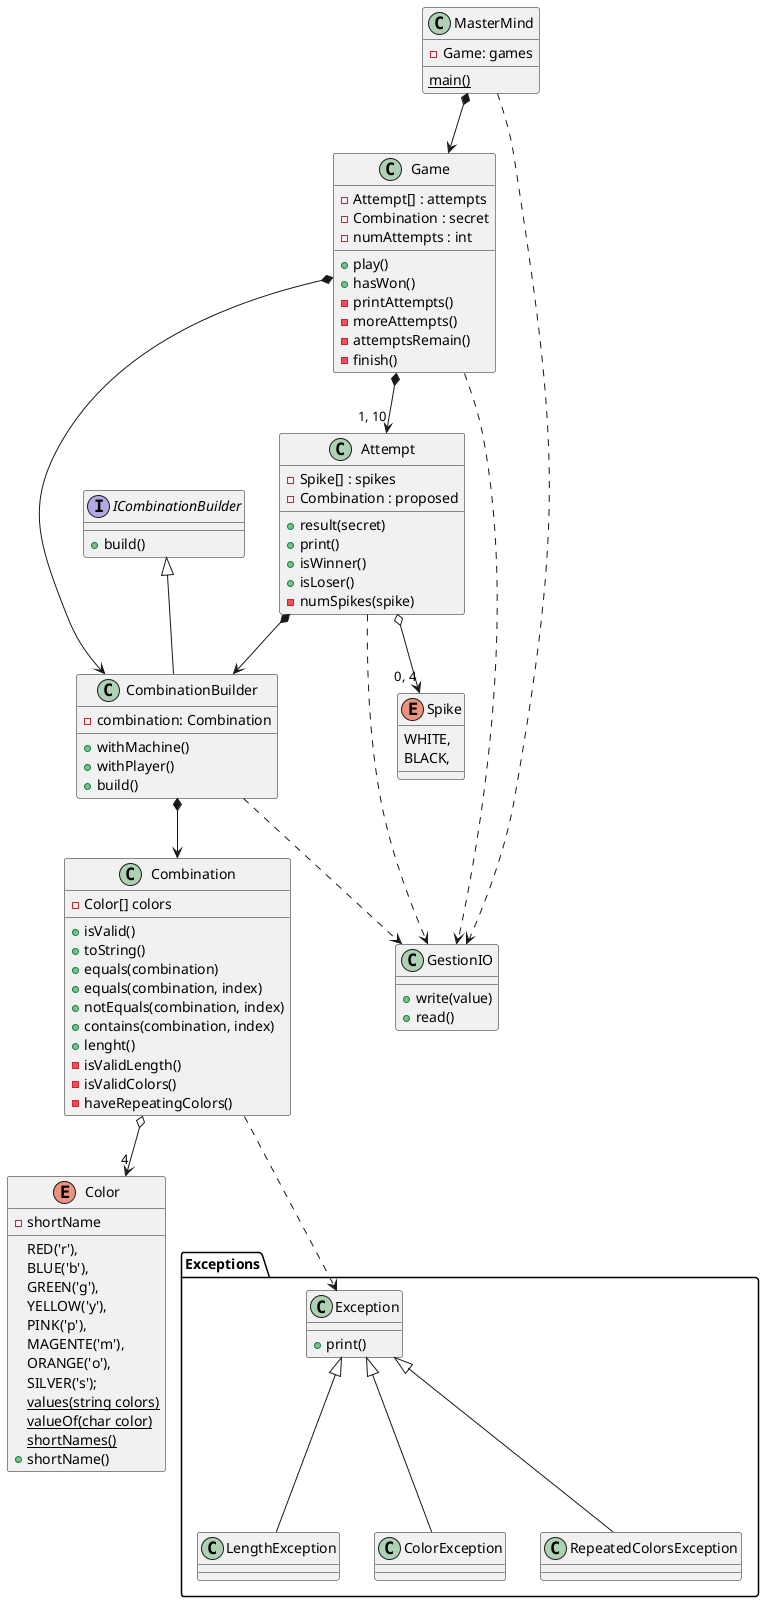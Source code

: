 @startuml

class MasterMind{
    - Game: games
    {static} main()
}

class Game {
    - Attempt[] : attempts
    - Combination : secret
    - numAttempts : int
    + play()
    + hasWon()
    - printAttempts()
    - moreAttempts()
    - attemptsRemain()
    - finish()
}

class Attempt {
    - Spike[] : spikes
    - Combination : proposed
    + result(secret)
    + print()
    + isWinner()
    + isLoser()
    - numSpikes(spike)
}

interface ICombinationBuilder {
    + build()
}

class CombinationBuilder {
    - combination: Combination
    + withMachine()
    + withPlayer()
    + build()
}
    
class Combination {
    - Color[] colors
    + isValid()
    + toString()
    + equals(combination)
    + equals(combination, index)
    + notEquals(combination, index)
    + contains(combination, index)
    + lenght()
    - isValidLength()
    - isValidColors()
    - haveRepeatingColors()
}

class GestionIO{
    + write(value)
    + read()
}

package "Exceptions" #FFFFFF {
    class Exception {
        + print()
    }
    class LengthException {}
    class ColorException {}
    class RepeatedColorsException{}
}

enum Color{
    RED('r'),
    BLUE('b'),
    GREEN('g'),
    YELLOW('y'),
    PINK('p'),
    MAGENTE('m'),
    ORANGE('o'),
    SILVER('s');
    - shortName
    {static} values(string colors)
    {static} valueOf(char color)
    {static} shortNames()
    + shortName()
}

enum Spike {
    WHITE,
    BLACK,
}

MasterMind *--> Game
MasterMind ..> GestionIO
Game *--> CombinationBuilder
Game *--> "1, 10" Attempt
Game ..> GestionIO
Attempt *--> CombinationBuilder
Attempt o--> "0, 4" Spike
Attempt ..> GestionIO
ICombinationBuilder <|-- CombinationBuilder
CombinationBuilder *--> Combination
CombinationBuilder ..> GestionIO
Combination o--> "4" Color
Combination ..> Exception

Exception <|-- LengthException
Exception <|-- ColorException
Exception <|-- RepeatedColorsException

@enduml
